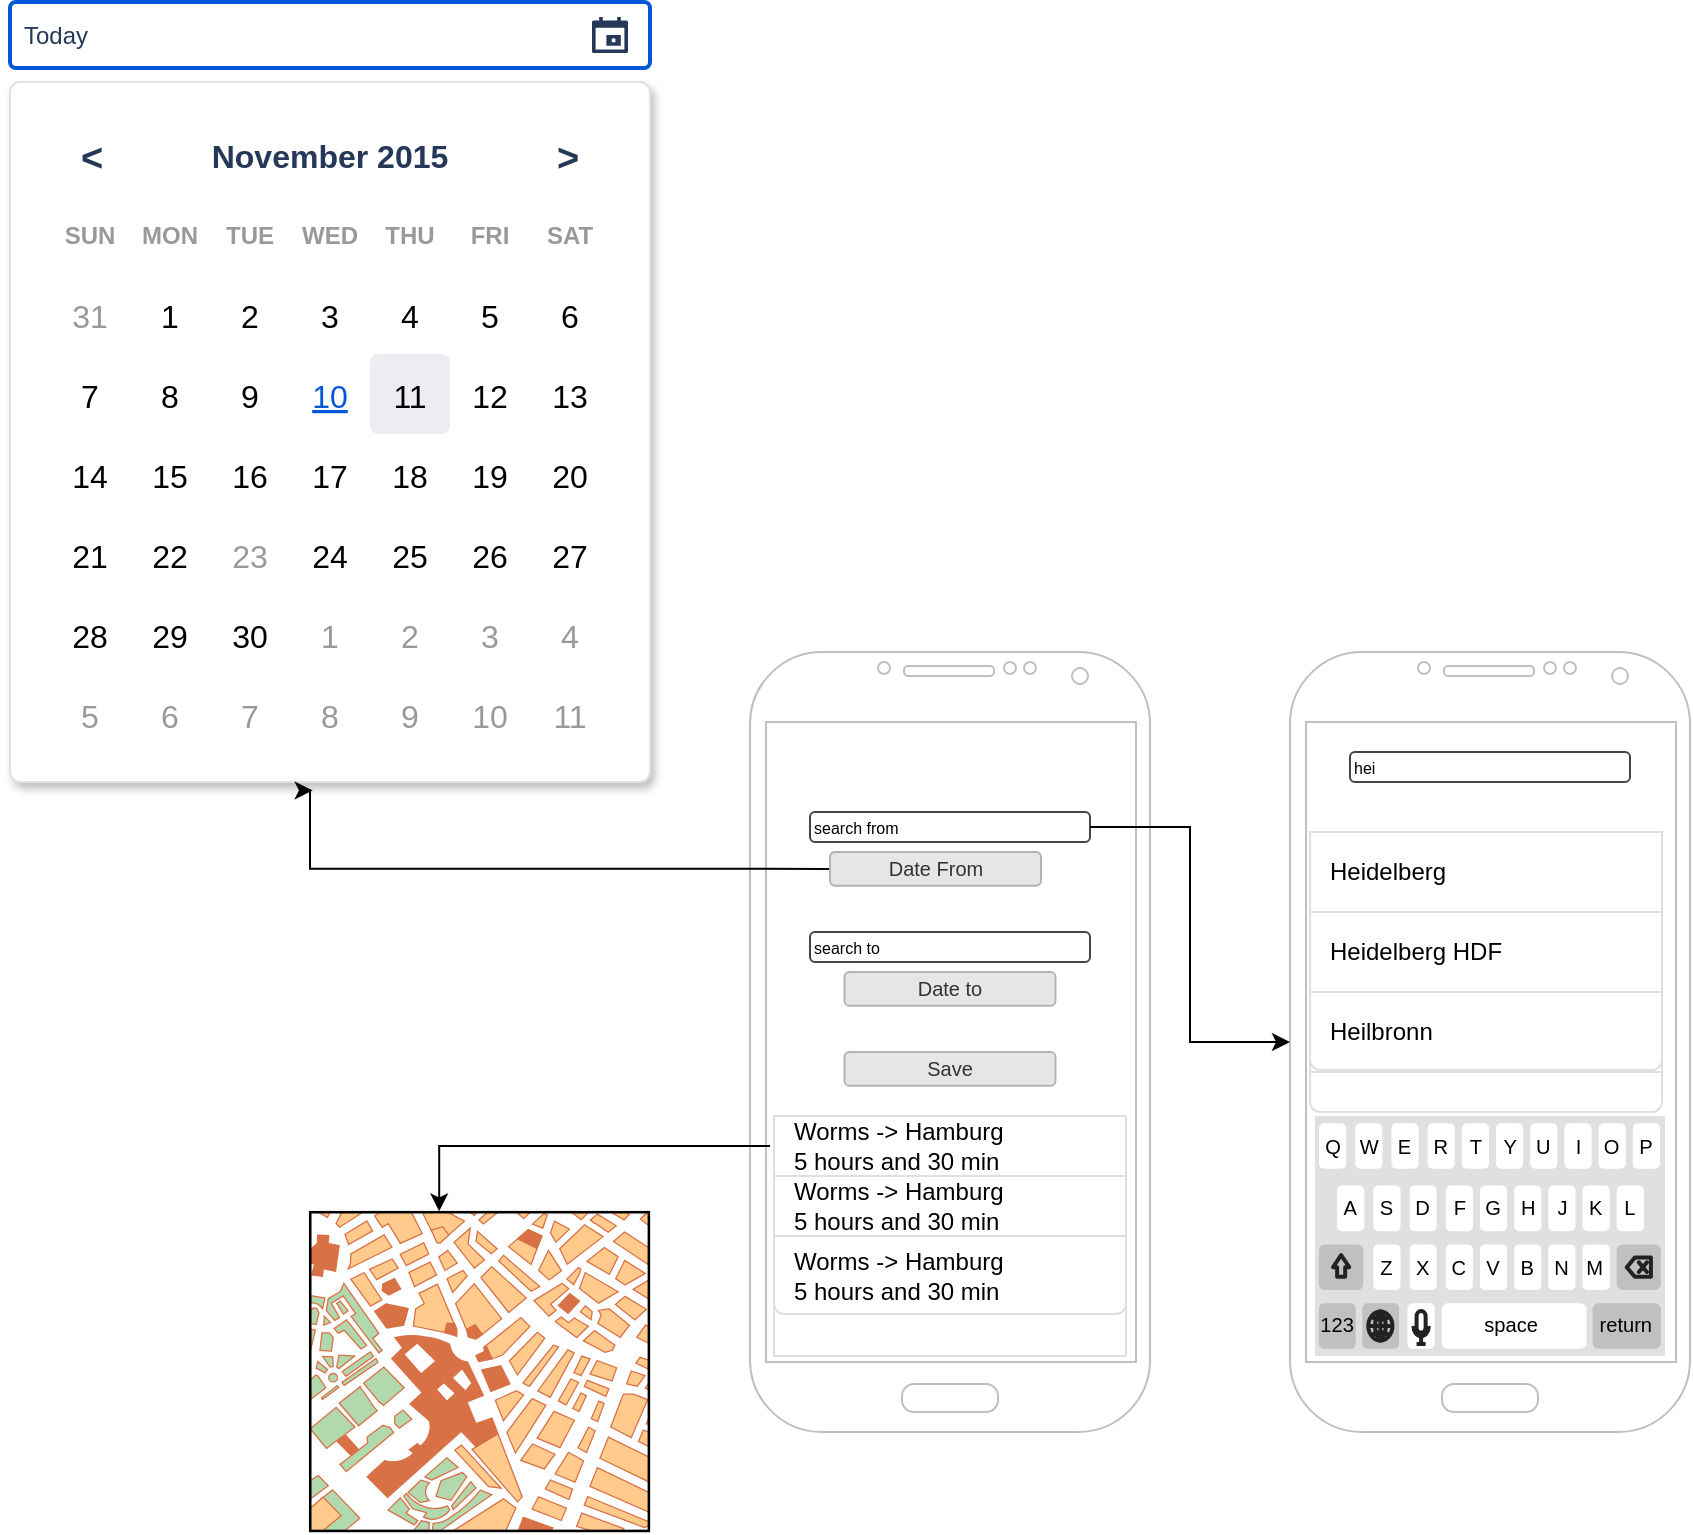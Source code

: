 <mxfile version="14.1.1" type="github">
  <diagram id="tAp-OK5lOTIRStpvpJNH" name="Page-1">
    <mxGraphModel dx="2607" dy="2119" grid="1" gridSize="10" guides="1" tooltips="1" connect="1" arrows="1" fold="1" page="1" pageScale="1" pageWidth="827" pageHeight="1169" math="0" shadow="0">
      <root>
        <mxCell id="0" />
        <mxCell id="1" parent="0" />
        <mxCell id="2kOh0GnKaoZjC8oCAU-o-4" value="" style="rounded=0;whiteSpace=wrap;html=1;" vertex="1" parent="1">
          <mxGeometry x="215" y="20" width="190" height="330" as="geometry" />
        </mxCell>
        <mxCell id="2kOh0GnKaoZjC8oCAU-o-3" value="" style="verticalLabelPosition=bottom;verticalAlign=top;html=1;shadow=0;dashed=0;strokeWidth=1;shape=mxgraph.android.phone2;strokeColor=#c0c0c0;" vertex="1" parent="1">
          <mxGeometry x="210" y="-10" width="200" height="390" as="geometry" />
        </mxCell>
        <mxCell id="2kOh0GnKaoZjC8oCAU-o-5" value="" style="rounded=0;whiteSpace=wrap;html=1;" vertex="1" parent="1">
          <mxGeometry x="485" y="20" width="190" height="330" as="geometry" />
        </mxCell>
        <mxCell id="2kOh0GnKaoZjC8oCAU-o-6" value="" style="verticalLabelPosition=bottom;verticalAlign=top;html=1;shadow=0;dashed=0;strokeWidth=1;shape=mxgraph.android.phone2;strokeColor=#c0c0c0;" vertex="1" parent="1">
          <mxGeometry x="480" y="-10" width="200" height="390" as="geometry" />
        </mxCell>
        <mxCell id="2kOh0GnKaoZjC8oCAU-o-7" value="search from" style="strokeWidth=1;html=1;shadow=0;dashed=0;shape=mxgraph.ios.iTextInput;strokeColor=#444444;buttonText=;fontSize=8;whiteSpace=wrap;align=left;" vertex="1" parent="1">
          <mxGeometry x="240" y="70" width="140" height="15" as="geometry" />
        </mxCell>
        <mxCell id="2kOh0GnKaoZjC8oCAU-o-8" value="search to" style="strokeWidth=1;html=1;shadow=0;dashed=0;shape=mxgraph.ios.iTextInput;strokeColor=#444444;buttonText=;fontSize=8;whiteSpace=wrap;align=left;" vertex="1" parent="1">
          <mxGeometry x="240" y="130" width="140" height="15" as="geometry" />
        </mxCell>
        <mxCell id="2kOh0GnKaoZjC8oCAU-o-14" value="" style="edgeStyle=orthogonalEdgeStyle;rounded=0;orthogonalLoop=1;jettySize=auto;html=1;" edge="1" parent="1" source="2kOh0GnKaoZjC8oCAU-o-7" target="2kOh0GnKaoZjC8oCAU-o-6">
          <mxGeometry relative="1" as="geometry" />
        </mxCell>
        <mxCell id="2kOh0GnKaoZjC8oCAU-o-15" value="" style="html=1;shadow=0;dashed=0;shape=mxgraph.bootstrap.rrect;rSize=5;strokeColor=#DFDFDF;html=1;whiteSpace=wrap;fillColor=#FFFFFF;fontColor=#000000;" vertex="1" parent="1">
          <mxGeometry x="222" y="222" width="176" height="120" as="geometry" />
        </mxCell>
        <mxCell id="2kOh0GnKaoZjC8oCAU-o-17" value="Worms -&amp;gt; Hamburg&amp;nbsp;&lt;br&gt;5 hours and 30 min" style="strokeColor=inherit;fillColor=inherit;gradientColor=inherit;fontColor=inherit;html=1;shadow=0;dashed=0;perimeter=none;whiteSpace=wrap;resizeWidth=1;align=left;spacing=10;" vertex="1" parent="2kOh0GnKaoZjC8oCAU-o-15">
          <mxGeometry width="176" height="30" relative="1" as="geometry">
            <mxPoint as="offset" />
          </mxGeometry>
        </mxCell>
        <mxCell id="2kOh0GnKaoZjC8oCAU-o-18" value="Worms -&amp;gt; Hamburg&amp;nbsp;&lt;br&gt;5 hours and 30 min" style="strokeColor=inherit;fillColor=inherit;gradientColor=inherit;fontColor=inherit;html=1;shadow=0;dashed=0;perimeter=none;whiteSpace=wrap;resizeWidth=1;align=left;spacing=10;" vertex="1" parent="2kOh0GnKaoZjC8oCAU-o-15">
          <mxGeometry width="176" height="30" relative="1" as="geometry">
            <mxPoint y="30" as="offset" />
          </mxGeometry>
        </mxCell>
        <mxCell id="2kOh0GnKaoZjC8oCAU-o-19" value="" style="strokeColor=inherit;fillColor=inherit;gradientColor=inherit;fontColor=inherit;html=1;shadow=0;dashed=0;perimeter=none;whiteSpace=wrap;resizeWidth=1;align=left;spacing=10;" vertex="1" parent="2kOh0GnKaoZjC8oCAU-o-15">
          <mxGeometry width="176" height="30" relative="1" as="geometry">
            <mxPoint y="90" as="offset" />
          </mxGeometry>
        </mxCell>
        <mxCell id="2kOh0GnKaoZjC8oCAU-o-20" value="Worms -&amp;gt; Hamburg&amp;nbsp;&lt;br&gt;5 hours and 30 min" style="strokeColor=inherit;fillColor=inherit;gradientColor=inherit;fontColor=inherit;html=1;shadow=0;dashed=0;shape=mxgraph.bootstrap.bottomButton;rSize=5;perimeter=none;whiteSpace=wrap;resizeWidth=1;resizeHeight=0;align=left;spacing=10;" vertex="1" parent="2kOh0GnKaoZjC8oCAU-o-15">
          <mxGeometry y="1" width="176" height="39" relative="1" as="geometry">
            <mxPoint y="-60" as="offset" />
          </mxGeometry>
        </mxCell>
        <mxCell id="2kOh0GnKaoZjC8oCAU-o-22" value="hei" style="strokeWidth=1;html=1;shadow=0;dashed=0;shape=mxgraph.ios.iTextInput;strokeColor=#444444;buttonText=;fontSize=8;whiteSpace=wrap;align=left;" vertex="1" parent="1">
          <mxGeometry x="510" y="40" width="140" height="15" as="geometry" />
        </mxCell>
        <mxCell id="2kOh0GnKaoZjC8oCAU-o-23" value="" style="html=1;shadow=0;dashed=0;shape=mxgraph.bootstrap.rrect;rSize=5;strokeColor=#DFDFDF;html=1;whiteSpace=wrap;fillColor=#FFFFFF;fontColor=#000000;" vertex="1" parent="1">
          <mxGeometry x="490" y="80" width="176" height="140" as="geometry" />
        </mxCell>
        <mxCell id="2kOh0GnKaoZjC8oCAU-o-24" value="Heidelberg" style="strokeColor=inherit;fillColor=inherit;gradientColor=inherit;fontColor=inherit;html=1;shadow=0;dashed=0;perimeter=none;whiteSpace=wrap;resizeWidth=1;align=left;spacing=10;" vertex="1" parent="2kOh0GnKaoZjC8oCAU-o-23">
          <mxGeometry width="176" height="40" relative="1" as="geometry">
            <mxPoint as="offset" />
          </mxGeometry>
        </mxCell>
        <mxCell id="2kOh0GnKaoZjC8oCAU-o-25" value="Heidelberg HDF" style="strokeColor=inherit;fillColor=inherit;gradientColor=inherit;fontColor=inherit;html=1;shadow=0;dashed=0;perimeter=none;whiteSpace=wrap;resizeWidth=1;align=left;spacing=10;" vertex="1" parent="2kOh0GnKaoZjC8oCAU-o-23">
          <mxGeometry width="176" height="40" relative="1" as="geometry">
            <mxPoint y="40" as="offset" />
          </mxGeometry>
        </mxCell>
        <mxCell id="2kOh0GnKaoZjC8oCAU-o-26" value="" style="strokeColor=inherit;fillColor=inherit;gradientColor=inherit;fontColor=inherit;html=1;shadow=0;dashed=0;perimeter=none;whiteSpace=wrap;resizeWidth=1;align=left;spacing=10;" vertex="1" parent="2kOh0GnKaoZjC8oCAU-o-23">
          <mxGeometry width="176" height="30" relative="1" as="geometry">
            <mxPoint y="90" as="offset" />
          </mxGeometry>
        </mxCell>
        <mxCell id="2kOh0GnKaoZjC8oCAU-o-27" value="Heilbronn" style="strokeColor=inherit;fillColor=inherit;gradientColor=inherit;fontColor=inherit;html=1;shadow=0;dashed=0;shape=mxgraph.bootstrap.bottomButton;rSize=5;perimeter=none;whiteSpace=wrap;resizeWidth=1;resizeHeight=0;align=left;spacing=10;" vertex="1" parent="2kOh0GnKaoZjC8oCAU-o-23">
          <mxGeometry y="1" width="176" height="39" relative="1" as="geometry">
            <mxPoint y="-60" as="offset" />
          </mxGeometry>
        </mxCell>
        <mxCell id="2kOh0GnKaoZjC8oCAU-o-29" value="" style="html=1;verticalLabelPosition=bottom;labelBackgroundColor=#ffffff;verticalAlign=top;shadow=0;dashed=0;strokeWidth=2;shape=mxgraph.ios7.misc.keyboard_(letters);" vertex="1" parent="1">
          <mxGeometry x="492.5" y="222" width="175" height="120" as="geometry" />
        </mxCell>
        <mxCell id="2kOh0GnKaoZjC8oCAU-o-31" value="Save" style="rounded=1;html=1;shadow=0;dashed=0;whiteSpace=wrap;fontSize=10;fillColor=#E6E6E6;align=center;strokeColor=#B3B3B3;fontColor=#333333;" vertex="1" parent="1">
          <mxGeometry x="257.25" y="190" width="105.5" height="16.88" as="geometry" />
        </mxCell>
        <mxCell id="2kOh0GnKaoZjC8oCAU-o-100" value="Today" style="rounded=1;arcSize=9;fillColor=#ffffff;align=left;spacingLeft=5;strokeColor=#0057D8;html=1;strokeWidth=2;fontColor=#253858;fontSize=12" vertex="1" parent="1">
          <mxGeometry x="-160" y="-335" width="320" height="33" as="geometry" />
        </mxCell>
        <mxCell id="2kOh0GnKaoZjC8oCAU-o-101" value="" style="shape=mxgraph.gmdl.calendar;fillColor=#253858;strokeColor=none" vertex="1" parent="2kOh0GnKaoZjC8oCAU-o-100">
          <mxGeometry x="1" y="0.5" width="18" height="18" relative="1" as="geometry">
            <mxPoint x="-29" y="-9" as="offset" />
          </mxGeometry>
        </mxCell>
        <mxCell id="2kOh0GnKaoZjC8oCAU-o-102" value="" style="shape=mxgraph.mockup.forms.rrect;rSize=5;strokeColor=#DFE1E5;fillColor=#ffffff;shadow=1" vertex="1" parent="1">
          <mxGeometry x="-160" y="-295" width="320" height="350" as="geometry" />
        </mxCell>
        <mxCell id="2kOh0GnKaoZjC8oCAU-o-103" value="November 2015" style="strokeColor=none;fillColor=none;fontColor=#253858;fontSize=16;fontStyle=1" vertex="1" parent="2kOh0GnKaoZjC8oCAU-o-102">
          <mxGeometry x="60" y="16" width="200" height="40" as="geometry" />
        </mxCell>
        <mxCell id="2kOh0GnKaoZjC8oCAU-o-104" value="&lt;" style="strokeColor=none;fillColor=none;fontColor=#253858;fontSize=19;fontStyle=1;" vertex="1" parent="2kOh0GnKaoZjC8oCAU-o-102">
          <mxGeometry x="16" y="16" width="50" height="40" as="geometry" />
        </mxCell>
        <mxCell id="2kOh0GnKaoZjC8oCAU-o-105" value="&gt;" style="strokeColor=none;fillColor=none;fontColor=#253858;fontSize=19;fontStyle=1;" vertex="1" parent="2kOh0GnKaoZjC8oCAU-o-102">
          <mxGeometry x="254" y="16" width="50" height="40" as="geometry" />
        </mxCell>
        <mxCell id="2kOh0GnKaoZjC8oCAU-o-106" value="SUN" style="strokeColor=none;fillColor=none;fontColor=#999999;fontSize=12;fontStyle=1" vertex="1" parent="2kOh0GnKaoZjC8oCAU-o-102">
          <mxGeometry x="20" y="56" width="40" height="40" as="geometry" />
        </mxCell>
        <mxCell id="2kOh0GnKaoZjC8oCAU-o-107" value="MON" style="strokeColor=none;fillColor=none;fontColor=#999999;fontSize=12;fontStyle=1" vertex="1" parent="2kOh0GnKaoZjC8oCAU-o-102">
          <mxGeometry x="60" y="56" width="40" height="40" as="geometry" />
        </mxCell>
        <mxCell id="2kOh0GnKaoZjC8oCAU-o-108" value="TUE" style="strokeColor=none;fillColor=none;fontColor=#999999;fontSize=12;fontStyle=1" vertex="1" parent="2kOh0GnKaoZjC8oCAU-o-102">
          <mxGeometry x="100" y="56" width="40" height="40" as="geometry" />
        </mxCell>
        <mxCell id="2kOh0GnKaoZjC8oCAU-o-109" value="WED" style="strokeColor=none;fillColor=none;fontColor=#999999;fontSize=12;fontStyle=1" vertex="1" parent="2kOh0GnKaoZjC8oCAU-o-102">
          <mxGeometry x="140" y="56" width="40" height="40" as="geometry" />
        </mxCell>
        <mxCell id="2kOh0GnKaoZjC8oCAU-o-110" value="THU" style="strokeColor=none;fillColor=none;fontColor=#999999;fontSize=12;fontStyle=1" vertex="1" parent="2kOh0GnKaoZjC8oCAU-o-102">
          <mxGeometry x="180" y="56" width="40" height="40" as="geometry" />
        </mxCell>
        <mxCell id="2kOh0GnKaoZjC8oCAU-o-111" value="FRI" style="strokeColor=none;fillColor=none;fontColor=#999999;fontSize=12;fontStyle=1" vertex="1" parent="2kOh0GnKaoZjC8oCAU-o-102">
          <mxGeometry x="220" y="56" width="40" height="40" as="geometry" />
        </mxCell>
        <mxCell id="2kOh0GnKaoZjC8oCAU-o-112" value="SAT" style="strokeColor=none;fillColor=none;fontColor=#999999;fontSize=12;fontStyle=1" vertex="1" parent="2kOh0GnKaoZjC8oCAU-o-102">
          <mxGeometry x="260" y="56" width="40" height="40" as="geometry" />
        </mxCell>
        <mxCell id="2kOh0GnKaoZjC8oCAU-o-113" value="31" style="strokeColor=none;fillColor=none;fontColor=#999999;fontSize=16" vertex="1" parent="2kOh0GnKaoZjC8oCAU-o-102">
          <mxGeometry x="20" y="96" width="40" height="40" as="geometry" />
        </mxCell>
        <mxCell id="2kOh0GnKaoZjC8oCAU-o-114" value="1" style="strokeColor=none;fillColor=none;fontColor=#000000;fontSize=16" vertex="1" parent="2kOh0GnKaoZjC8oCAU-o-102">
          <mxGeometry x="60" y="96" width="40" height="40" as="geometry" />
        </mxCell>
        <mxCell id="2kOh0GnKaoZjC8oCAU-o-115" value="2" style="strokeColor=none;fillColor=none;fontColor=#000000;fontSize=16" vertex="1" parent="2kOh0GnKaoZjC8oCAU-o-102">
          <mxGeometry x="100" y="96" width="40" height="40" as="geometry" />
        </mxCell>
        <mxCell id="2kOh0GnKaoZjC8oCAU-o-116" value="3" style="strokeColor=none;fillColor=none;fontColor=#000000;fontSize=16" vertex="1" parent="2kOh0GnKaoZjC8oCAU-o-102">
          <mxGeometry x="140" y="96" width="40" height="40" as="geometry" />
        </mxCell>
        <mxCell id="2kOh0GnKaoZjC8oCAU-o-117" value="4" style="strokeColor=none;fillColor=none;fontColor=#000000;fontSize=16" vertex="1" parent="2kOh0GnKaoZjC8oCAU-o-102">
          <mxGeometry x="180" y="96" width="40" height="40" as="geometry" />
        </mxCell>
        <mxCell id="2kOh0GnKaoZjC8oCAU-o-118" value="5" style="strokeColor=none;fillColor=none;fontColor=#000000;fontSize=16" vertex="1" parent="2kOh0GnKaoZjC8oCAU-o-102">
          <mxGeometry x="220" y="96" width="40" height="40" as="geometry" />
        </mxCell>
        <mxCell id="2kOh0GnKaoZjC8oCAU-o-119" value="6" style="strokeColor=none;fillColor=none;fontColor=#000000;fontSize=16" vertex="1" parent="2kOh0GnKaoZjC8oCAU-o-102">
          <mxGeometry x="260" y="96" width="40" height="40" as="geometry" />
        </mxCell>
        <mxCell id="2kOh0GnKaoZjC8oCAU-o-120" value="7" style="strokeColor=none;fillColor=none;fontColor=#000000;fontSize=16" vertex="1" parent="2kOh0GnKaoZjC8oCAU-o-102">
          <mxGeometry x="20" y="136" width="40" height="40" as="geometry" />
        </mxCell>
        <mxCell id="2kOh0GnKaoZjC8oCAU-o-121" value="8" style="strokeColor=none;fillColor=none;fontColor=#000000;fontSize=16" vertex="1" parent="2kOh0GnKaoZjC8oCAU-o-102">
          <mxGeometry x="60" y="136" width="40" height="40" as="geometry" />
        </mxCell>
        <mxCell id="2kOh0GnKaoZjC8oCAU-o-122" value="9" style="strokeColor=none;fillColor=none;fontColor=#000000;fontSize=16" vertex="1" parent="2kOh0GnKaoZjC8oCAU-o-102">
          <mxGeometry x="100" y="136" width="40" height="40" as="geometry" />
        </mxCell>
        <mxCell id="2kOh0GnKaoZjC8oCAU-o-123" value="10" style="strokeColor=none;fillColor=none;fontColor=#0057D8;fontSize=16;fontStyle=4" vertex="1" parent="2kOh0GnKaoZjC8oCAU-o-102">
          <mxGeometry x="140" y="136" width="40" height="40" as="geometry" />
        </mxCell>
        <mxCell id="2kOh0GnKaoZjC8oCAU-o-124" value="11" style="strokeColor=none;fillColor=#ECEDF0;fontColor=#000000;fontSize=16;rounded=1;arcSize=10" vertex="1" parent="2kOh0GnKaoZjC8oCAU-o-102">
          <mxGeometry x="180" y="136" width="40" height="40" as="geometry" />
        </mxCell>
        <mxCell id="2kOh0GnKaoZjC8oCAU-o-125" value="12" style="strokeColor=none;fillColor=none;fontColor=#000000;fontSize=16" vertex="1" parent="2kOh0GnKaoZjC8oCAU-o-102">
          <mxGeometry x="220" y="136" width="40" height="40" as="geometry" />
        </mxCell>
        <mxCell id="2kOh0GnKaoZjC8oCAU-o-126" value="13" style="strokeColor=none;fillColor=none;fontColor=#000000;fontSize=16" vertex="1" parent="2kOh0GnKaoZjC8oCAU-o-102">
          <mxGeometry x="260" y="136" width="40" height="40" as="geometry" />
        </mxCell>
        <mxCell id="2kOh0GnKaoZjC8oCAU-o-127" value="14" style="strokeColor=none;fillColor=none;fontColor=#000000;fontSize=16" vertex="1" parent="2kOh0GnKaoZjC8oCAU-o-102">
          <mxGeometry x="20" y="176" width="40" height="40" as="geometry" />
        </mxCell>
        <mxCell id="2kOh0GnKaoZjC8oCAU-o-128" value="15" style="strokeColor=none;fillColor=none;fontColor=#000000;fontSize=16" vertex="1" parent="2kOh0GnKaoZjC8oCAU-o-102">
          <mxGeometry x="60" y="176" width="40" height="40" as="geometry" />
        </mxCell>
        <mxCell id="2kOh0GnKaoZjC8oCAU-o-129" value="16" style="strokeColor=none;fillColor=none;fontColor=#000000;fontSize=16" vertex="1" parent="2kOh0GnKaoZjC8oCAU-o-102">
          <mxGeometry x="100" y="176" width="40" height="40" as="geometry" />
        </mxCell>
        <mxCell id="2kOh0GnKaoZjC8oCAU-o-130" value="17" style="strokeColor=none;fillColor=none;fontColor=#000000;fontSize=16" vertex="1" parent="2kOh0GnKaoZjC8oCAU-o-102">
          <mxGeometry x="140" y="176" width="40" height="40" as="geometry" />
        </mxCell>
        <mxCell id="2kOh0GnKaoZjC8oCAU-o-131" value="18" style="strokeColor=none;fillColor=none;fontColor=#000000;fontSize=16" vertex="1" parent="2kOh0GnKaoZjC8oCAU-o-102">
          <mxGeometry x="180" y="176" width="40" height="40" as="geometry" />
        </mxCell>
        <mxCell id="2kOh0GnKaoZjC8oCAU-o-132" value="19" style="strokeColor=none;fillColor=none;fontColor=#000000;fontSize=16" vertex="1" parent="2kOh0GnKaoZjC8oCAU-o-102">
          <mxGeometry x="220" y="176" width="40" height="40" as="geometry" />
        </mxCell>
        <mxCell id="2kOh0GnKaoZjC8oCAU-o-133" value="20" style="strokeColor=none;fillColor=none;fontColor=#000000;fontSize=16" vertex="1" parent="2kOh0GnKaoZjC8oCAU-o-102">
          <mxGeometry x="260" y="176" width="40" height="40" as="geometry" />
        </mxCell>
        <mxCell id="2kOh0GnKaoZjC8oCAU-o-134" value="21" style="strokeColor=none;fillColor=none;fontColor=#000000;fontSize=16" vertex="1" parent="2kOh0GnKaoZjC8oCAU-o-102">
          <mxGeometry x="20" y="216" width="40" height="40" as="geometry" />
        </mxCell>
        <mxCell id="2kOh0GnKaoZjC8oCAU-o-135" value="22" style="strokeColor=none;fillColor=none;fontColor=#000000;fontSize=16" vertex="1" parent="2kOh0GnKaoZjC8oCAU-o-102">
          <mxGeometry x="60" y="216" width="40" height="40" as="geometry" />
        </mxCell>
        <mxCell id="2kOh0GnKaoZjC8oCAU-o-136" value="23" style="strokeColor=none;fillColor=none;fontColor=#999999;fontSize=16" vertex="1" parent="2kOh0GnKaoZjC8oCAU-o-102">
          <mxGeometry x="100" y="216" width="40" height="40" as="geometry" />
        </mxCell>
        <mxCell id="2kOh0GnKaoZjC8oCAU-o-137" value="24" style="strokeColor=none;fillColor=none;fontColor=#000000;fontSize=16" vertex="1" parent="2kOh0GnKaoZjC8oCAU-o-102">
          <mxGeometry x="140" y="216" width="40" height="40" as="geometry" />
        </mxCell>
        <mxCell id="2kOh0GnKaoZjC8oCAU-o-138" value="25" style="strokeColor=none;fillColor=none;fontColor=#000000;fontSize=16" vertex="1" parent="2kOh0GnKaoZjC8oCAU-o-102">
          <mxGeometry x="180" y="216" width="40" height="40" as="geometry" />
        </mxCell>
        <mxCell id="2kOh0GnKaoZjC8oCAU-o-139" value="26" style="strokeColor=none;fillColor=none;fontColor=#000000;fontSize=16" vertex="1" parent="2kOh0GnKaoZjC8oCAU-o-102">
          <mxGeometry x="220" y="216" width="40" height="40" as="geometry" />
        </mxCell>
        <mxCell id="2kOh0GnKaoZjC8oCAU-o-140" value="27" style="strokeColor=none;fillColor=none;fontColor=#000000;fontSize=16" vertex="1" parent="2kOh0GnKaoZjC8oCAU-o-102">
          <mxGeometry x="260" y="216" width="40" height="40" as="geometry" />
        </mxCell>
        <mxCell id="2kOh0GnKaoZjC8oCAU-o-141" value="28" style="strokeColor=none;fillColor=none;fontColor=#000000;fontSize=16" vertex="1" parent="2kOh0GnKaoZjC8oCAU-o-102">
          <mxGeometry x="20" y="256" width="40" height="40" as="geometry" />
        </mxCell>
        <mxCell id="2kOh0GnKaoZjC8oCAU-o-142" value="29" style="strokeColor=none;fillColor=none;fontColor=#000000;fontSize=16" vertex="1" parent="2kOh0GnKaoZjC8oCAU-o-102">
          <mxGeometry x="60" y="256" width="40" height="40" as="geometry" />
        </mxCell>
        <mxCell id="2kOh0GnKaoZjC8oCAU-o-143" value="30" style="strokeColor=none;fillColor=none;fontColor=#000000;fontSize=16" vertex="1" parent="2kOh0GnKaoZjC8oCAU-o-102">
          <mxGeometry x="100" y="256" width="40" height="40" as="geometry" />
        </mxCell>
        <mxCell id="2kOh0GnKaoZjC8oCAU-o-144" value="1" style="strokeColor=none;fillColor=none;fontColor=#999999;fontSize=16" vertex="1" parent="2kOh0GnKaoZjC8oCAU-o-102">
          <mxGeometry x="140" y="256" width="40" height="40" as="geometry" />
        </mxCell>
        <mxCell id="2kOh0GnKaoZjC8oCAU-o-145" value="2" style="strokeColor=none;fillColor=none;fontColor=#999999;fontSize=16" vertex="1" parent="2kOh0GnKaoZjC8oCAU-o-102">
          <mxGeometry x="180" y="256" width="40" height="40" as="geometry" />
        </mxCell>
        <mxCell id="2kOh0GnKaoZjC8oCAU-o-146" value="3" style="strokeColor=none;fillColor=none;fontColor=#999999;fontSize=16" vertex="1" parent="2kOh0GnKaoZjC8oCAU-o-102">
          <mxGeometry x="220" y="256" width="40" height="40" as="geometry" />
        </mxCell>
        <mxCell id="2kOh0GnKaoZjC8oCAU-o-147" value="4" style="strokeColor=none;fillColor=none;fontColor=#999999;fontSize=16" vertex="1" parent="2kOh0GnKaoZjC8oCAU-o-102">
          <mxGeometry x="260" y="256" width="40" height="40" as="geometry" />
        </mxCell>
        <mxCell id="2kOh0GnKaoZjC8oCAU-o-148" value="5" style="strokeColor=none;fillColor=none;fontColor=#999999;fontSize=16" vertex="1" parent="2kOh0GnKaoZjC8oCAU-o-102">
          <mxGeometry x="20" y="296" width="40" height="40" as="geometry" />
        </mxCell>
        <mxCell id="2kOh0GnKaoZjC8oCAU-o-149" value="6" style="strokeColor=none;fillColor=none;fontColor=#999999;fontSize=16" vertex="1" parent="2kOh0GnKaoZjC8oCAU-o-102">
          <mxGeometry x="60" y="296" width="40" height="40" as="geometry" />
        </mxCell>
        <mxCell id="2kOh0GnKaoZjC8oCAU-o-150" value="7" style="strokeColor=none;fillColor=none;fontColor=#999999;fontSize=16" vertex="1" parent="2kOh0GnKaoZjC8oCAU-o-102">
          <mxGeometry x="100" y="296" width="40" height="40" as="geometry" />
        </mxCell>
        <mxCell id="2kOh0GnKaoZjC8oCAU-o-151" value="8" style="strokeColor=none;fillColor=none;fontColor=#999999;fontSize=16" vertex="1" parent="2kOh0GnKaoZjC8oCAU-o-102">
          <mxGeometry x="140" y="296" width="40" height="40" as="geometry" />
        </mxCell>
        <mxCell id="2kOh0GnKaoZjC8oCAU-o-152" value="9" style="strokeColor=none;fillColor=none;fontColor=#999999;fontSize=16" vertex="1" parent="2kOh0GnKaoZjC8oCAU-o-102">
          <mxGeometry x="180" y="296" width="40" height="40" as="geometry" />
        </mxCell>
        <mxCell id="2kOh0GnKaoZjC8oCAU-o-153" value="10" style="strokeColor=none;fillColor=none;fontColor=#999999;fontSize=16" vertex="1" parent="2kOh0GnKaoZjC8oCAU-o-102">
          <mxGeometry x="220" y="296" width="40" height="40" as="geometry" />
        </mxCell>
        <mxCell id="2kOh0GnKaoZjC8oCAU-o-154" value="11" style="strokeColor=none;fillColor=none;fontColor=#999999;fontSize=16" vertex="1" parent="2kOh0GnKaoZjC8oCAU-o-102">
          <mxGeometry x="260" y="296" width="40" height="40" as="geometry" />
        </mxCell>
        <mxCell id="2kOh0GnKaoZjC8oCAU-o-156" value="" style="edgeStyle=orthogonalEdgeStyle;rounded=0;orthogonalLoop=1;jettySize=auto;html=1;exitX=0.473;exitY=1.012;exitDx=0;exitDy=0;exitPerimeter=0;entryX=0;entryY=0.5;entryDx=0;entryDy=0;endArrow=none;endFill=0;startArrow=classic;startFill=1;" edge="1" parent="1" source="2kOh0GnKaoZjC8oCAU-o-102" target="2kOh0GnKaoZjC8oCAU-o-157">
          <mxGeometry relative="1" as="geometry">
            <mxPoint x="390" y="87.529" as="sourcePoint" />
            <mxPoint x="490" y="195.059" as="targetPoint" />
            <Array as="points">
              <mxPoint x="-10" y="98" />
            </Array>
          </mxGeometry>
        </mxCell>
        <mxCell id="2kOh0GnKaoZjC8oCAU-o-157" value="Date&amp;nbsp;From" style="rounded=1;html=1;shadow=0;dashed=0;whiteSpace=wrap;fontSize=10;fillColor=#E6E6E6;align=center;strokeColor=#B3B3B3;fontColor=#333333;" vertex="1" parent="1">
          <mxGeometry x="250" y="90" width="105.5" height="16.88" as="geometry" />
        </mxCell>
        <mxCell id="2kOh0GnKaoZjC8oCAU-o-158" value="Date to" style="rounded=1;html=1;shadow=0;dashed=0;whiteSpace=wrap;fontSize=10;fillColor=#E6E6E6;align=center;strokeColor=#B3B3B3;fontColor=#333333;" vertex="1" parent="1">
          <mxGeometry x="257.25" y="150" width="105.5" height="16.88" as="geometry" />
        </mxCell>
        <mxCell id="2kOh0GnKaoZjC8oCAU-o-168" value="" style="verticalLabelPosition=bottom;shadow=0;dashed=0;align=center;html=1;verticalAlign=top;strokeWidth=1;shape=mxgraph.mockup.misc.map;fillColor=#BABABA;gradientColor=none;" vertex="1" parent="1">
          <mxGeometry x="-10" y="270" width="170" height="160" as="geometry" />
        </mxCell>
        <mxCell id="2kOh0GnKaoZjC8oCAU-o-169" value="" style="edgeStyle=orthogonalEdgeStyle;rounded=0;orthogonalLoop=1;jettySize=auto;html=1;exitX=0.38;exitY=-0.002;exitDx=0;exitDy=0;exitPerimeter=0;endArrow=none;endFill=0;startArrow=classic;startFill=1;" edge="1" parent="1" source="2kOh0GnKaoZjC8oCAU-o-168">
          <mxGeometry relative="1" as="geometry">
            <mxPoint x="90.01" y="-87.3" as="sourcePoint" />
            <mxPoint x="220" y="237" as="targetPoint" />
            <Array as="points">
              <mxPoint x="55" y="237" />
            </Array>
          </mxGeometry>
        </mxCell>
      </root>
    </mxGraphModel>
  </diagram>
</mxfile>
